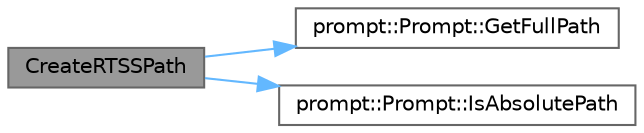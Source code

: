 digraph "CreateRTSSPath"
{
 // LATEX_PDF_SIZE
  bgcolor="transparent";
  edge [fontname=Helvetica,fontsize=10,labelfontname=Helvetica,labelfontsize=10];
  node [fontname=Helvetica,fontsize=10,shape=box,height=0.2,width=0.4];
  rankdir="LR";
  Node1 [id="Node000001",label="CreateRTSSPath",height=0.2,width=0.4,color="gray40", fillcolor="grey60", style="filled", fontcolor="black",tooltip="시스템 구성 정보에 기반한 RTSS 경로를 생성합니다."];
  Node1 -> Node2 [id="edge1_Node000001_Node000002",color="steelblue1",style="solid",tooltip=" "];
  Node2 [id="Node000002",label="prompt::Prompt::GetFullPath",height=0.2,width=0.4,color="grey40", fillcolor="white", style="filled",URL="$classprompt_1_1_prompt.html#a20c6f56c1ae45a4ab06f8b86b63da4b9",tooltip="주어진 상대 경로를 절대 경로로 변환하여 반환합니다."];
  Node1 -> Node3 [id="edge2_Node000001_Node000003",color="steelblue1",style="solid",tooltip=" "];
  Node3 [id="Node000003",label="prompt::Prompt::IsAbsolutePath",height=0.2,width=0.4,color="grey40", fillcolor="white", style="filled",URL="$classprompt_1_1_prompt.html#abd8e2d6084b83286563431d3bd4fd2ca",tooltip="주어진 경로가 절대 경로인지 확인합니다."];
}
